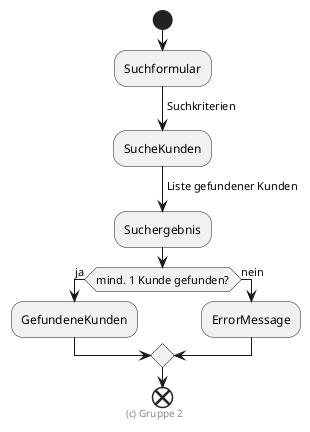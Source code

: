 ' Copyright (C) 2023 - present Gruppe 2, Hochschule Karlsruhe
'
' This program is free software: you can redistribute it and/or modify
' it under the terms of the GNU General Public License as published by
' the Free Software Foundation, either version 3 of the License, or
' (at your option) any later version.
'
' This program is distributed in the hope that it will be useful,
' but WITHOUT ANY WARRANTY; without even the implied warranty of
' MERCHANTABILITY or FITNESS FOR A PARTICULAR PURPOSE.  See the
' GNU General Public License for more details.
'
' You should have received a copy of the GNU General Public License
' along with this program.  If not, see <https://www.gnu.org/licenses/>.

' Preview durch <Alt>d
' https://plantuml.com/de/activity-diagram-beta
' https://plantuml.com/de/guide

@startuml Datenfluss

start

:Suchformular;
-> Suchkriterien;
:SucheKunden;
-> Liste gefundener Kunden;
:Suchergebnis;

if (mind. 1 Kunde gefunden?) then (ja)
  :GefundeneKunden;
else (nein)
  :ErrorMessage;
endif

end

footer (c) Gruppe 2

@enduml